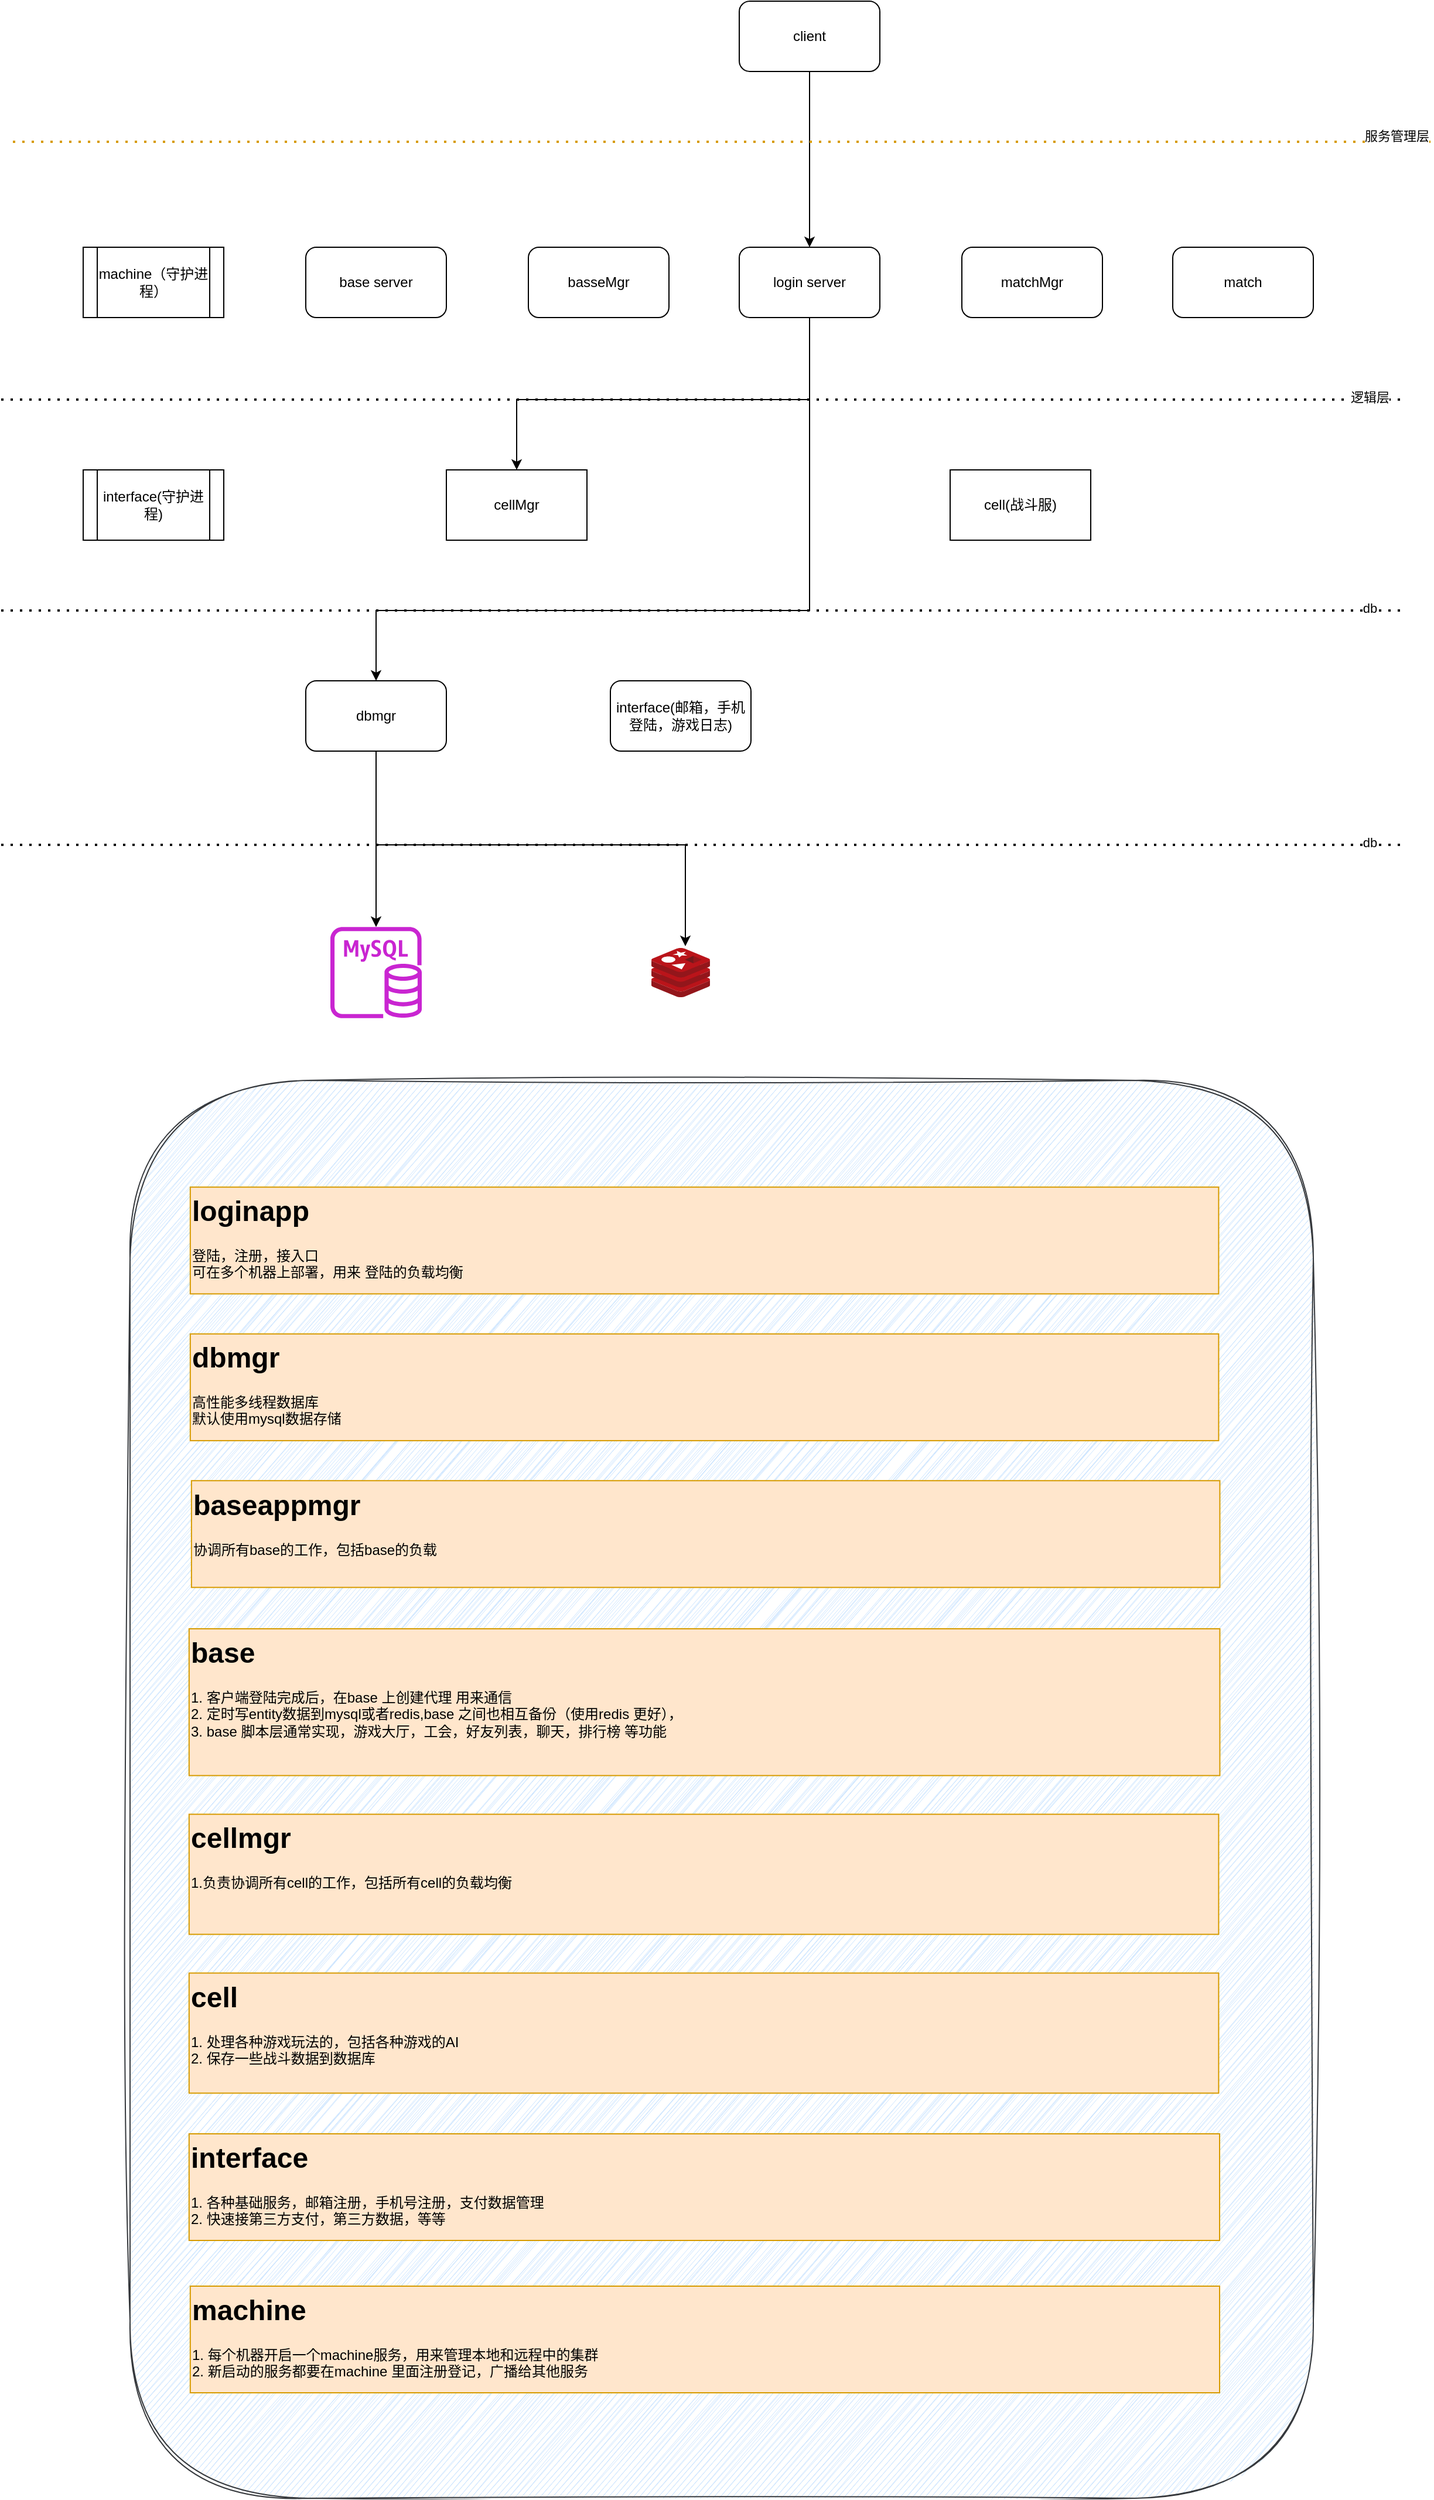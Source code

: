 <mxfile version="24.7.14">
  <diagram id="prtHgNgQTEPvFCAcTncT" name="Page-1">
    <mxGraphModel dx="1706" dy="909" grid="1" gridSize="10" guides="1" tooltips="1" connect="1" arrows="1" fold="1" page="0" pageScale="1" pageWidth="827" pageHeight="1169" math="0" shadow="0">
      <root>
        <mxCell id="0" />
        <mxCell id="1" parent="0" />
        <mxCell id="wKS1lZ6wsRXBucG2HE4H-21" style="edgeStyle=orthogonalEdgeStyle;rounded=0;orthogonalLoop=1;jettySize=auto;html=1;entryX=0.5;entryY=0;entryDx=0;entryDy=0;" edge="1" parent="1" source="wKS1lZ6wsRXBucG2HE4H-1" target="wKS1lZ6wsRXBucG2HE4H-7">
          <mxGeometry relative="1" as="geometry" />
        </mxCell>
        <mxCell id="wKS1lZ6wsRXBucG2HE4H-1" value="client" style="rounded=1;whiteSpace=wrap;html=1;" vertex="1" parent="1">
          <mxGeometry x="430" width="120" height="60" as="geometry" />
        </mxCell>
        <mxCell id="wKS1lZ6wsRXBucG2HE4H-2" value="base server" style="rounded=1;whiteSpace=wrap;html=1;" vertex="1" parent="1">
          <mxGeometry x="60" y="210" width="120" height="60" as="geometry" />
        </mxCell>
        <mxCell id="wKS1lZ6wsRXBucG2HE4H-4" value="basseMgr" style="whiteSpace=wrap;html=1;rounded=1;" vertex="1" parent="1">
          <mxGeometry x="250" y="210" width="120" height="60" as="geometry" />
        </mxCell>
        <mxCell id="wKS1lZ6wsRXBucG2HE4H-24" style="edgeStyle=orthogonalEdgeStyle;rounded=0;orthogonalLoop=1;jettySize=auto;html=1;" edge="1" parent="1" source="wKS1lZ6wsRXBucG2HE4H-7" target="wKS1lZ6wsRXBucG2HE4H-13">
          <mxGeometry relative="1" as="geometry">
            <Array as="points">
              <mxPoint x="490" y="340" />
              <mxPoint x="240" y="340" />
            </Array>
          </mxGeometry>
        </mxCell>
        <mxCell id="wKS1lZ6wsRXBucG2HE4H-35" style="edgeStyle=orthogonalEdgeStyle;rounded=0;orthogonalLoop=1;jettySize=auto;html=1;" edge="1" parent="1" source="wKS1lZ6wsRXBucG2HE4H-7" target="wKS1lZ6wsRXBucG2HE4H-29">
          <mxGeometry relative="1" as="geometry">
            <Array as="points">
              <mxPoint x="490" y="520" />
              <mxPoint x="120" y="520" />
            </Array>
          </mxGeometry>
        </mxCell>
        <mxCell id="wKS1lZ6wsRXBucG2HE4H-7" value="login server" style="whiteSpace=wrap;html=1;rounded=1;" vertex="1" parent="1">
          <mxGeometry x="430" y="210" width="120" height="60" as="geometry" />
        </mxCell>
        <mxCell id="wKS1lZ6wsRXBucG2HE4H-9" value="" style="endArrow=none;dashed=1;html=1;dashPattern=1 3;strokeWidth=2;rounded=0;fillColor=#ffe6cc;strokeColor=#d79b00;" edge="1" parent="1">
          <mxGeometry width="50" height="50" relative="1" as="geometry">
            <mxPoint x="-190" y="120" as="sourcePoint" />
            <mxPoint x="1020" y="120" as="targetPoint" />
          </mxGeometry>
        </mxCell>
        <mxCell id="wKS1lZ6wsRXBucG2HE4H-22" value="服务管理层&lt;div&gt;&lt;br&gt;&lt;/div&gt;" style="edgeLabel;html=1;align=center;verticalAlign=middle;resizable=0;points=[];" vertex="1" connectable="0" parent="wKS1lZ6wsRXBucG2HE4H-9">
          <mxGeometry x="0.952" y="-2" relative="1" as="geometry">
            <mxPoint as="offset" />
          </mxGeometry>
        </mxCell>
        <mxCell id="wKS1lZ6wsRXBucG2HE4H-11" value="" style="endArrow=none;dashed=1;html=1;dashPattern=1 3;strokeWidth=2;rounded=0;" edge="1" parent="1">
          <mxGeometry width="50" height="50" relative="1" as="geometry">
            <mxPoint x="-200" y="340" as="sourcePoint" />
            <mxPoint x="1000" y="340" as="targetPoint" />
          </mxGeometry>
        </mxCell>
        <mxCell id="wKS1lZ6wsRXBucG2HE4H-12" value="逻辑层" style="edgeLabel;html=1;align=center;verticalAlign=middle;resizable=0;points=[];" vertex="1" connectable="0" parent="wKS1lZ6wsRXBucG2HE4H-11">
          <mxGeometry x="0.946" y="2" relative="1" as="geometry">
            <mxPoint as="offset" />
          </mxGeometry>
        </mxCell>
        <mxCell id="wKS1lZ6wsRXBucG2HE4H-13" value="cellMgr" style="rounded=0;whiteSpace=wrap;html=1;" vertex="1" parent="1">
          <mxGeometry x="180" y="400" width="120" height="60" as="geometry" />
        </mxCell>
        <mxCell id="wKS1lZ6wsRXBucG2HE4H-14" value="cell(战斗服)" style="rounded=0;whiteSpace=wrap;html=1;" vertex="1" parent="1">
          <mxGeometry x="610" y="400" width="120" height="60" as="geometry" />
        </mxCell>
        <mxCell id="wKS1lZ6wsRXBucG2HE4H-15" value="matchMgr" style="whiteSpace=wrap;html=1;rounded=1;" vertex="1" parent="1">
          <mxGeometry x="620" y="210" width="120" height="60" as="geometry" />
        </mxCell>
        <mxCell id="wKS1lZ6wsRXBucG2HE4H-18" value="match" style="whiteSpace=wrap;html=1;rounded=1;" vertex="1" parent="1">
          <mxGeometry x="800" y="210" width="120" height="60" as="geometry" />
        </mxCell>
        <mxCell id="wKS1lZ6wsRXBucG2HE4H-23" value="machine（守护进程）" style="shape=process;whiteSpace=wrap;html=1;backgroundOutline=1;" vertex="1" parent="1">
          <mxGeometry x="-130" y="210" width="120" height="60" as="geometry" />
        </mxCell>
        <mxCell id="wKS1lZ6wsRXBucG2HE4H-26" value="" style="endArrow=none;dashed=1;html=1;dashPattern=1 3;strokeWidth=2;rounded=0;" edge="1" parent="1">
          <mxGeometry width="50" height="50" relative="1" as="geometry">
            <mxPoint x="-200" y="520" as="sourcePoint" />
            <mxPoint x="1000" y="520" as="targetPoint" />
          </mxGeometry>
        </mxCell>
        <mxCell id="wKS1lZ6wsRXBucG2HE4H-27" value="db" style="edgeLabel;html=1;align=center;verticalAlign=middle;resizable=0;points=[];" vertex="1" connectable="0" parent="wKS1lZ6wsRXBucG2HE4H-26">
          <mxGeometry x="0.946" y="2" relative="1" as="geometry">
            <mxPoint as="offset" />
          </mxGeometry>
        </mxCell>
        <mxCell id="wKS1lZ6wsRXBucG2HE4H-28" value="interface(守护进程)" style="shape=process;whiteSpace=wrap;html=1;backgroundOutline=1;" vertex="1" parent="1">
          <mxGeometry x="-130" y="400" width="120" height="60" as="geometry" />
        </mxCell>
        <mxCell id="wKS1lZ6wsRXBucG2HE4H-39" style="edgeStyle=orthogonalEdgeStyle;rounded=0;orthogonalLoop=1;jettySize=auto;html=1;" edge="1" parent="1" source="wKS1lZ6wsRXBucG2HE4H-29" target="wKS1lZ6wsRXBucG2HE4H-38">
          <mxGeometry relative="1" as="geometry" />
        </mxCell>
        <mxCell id="wKS1lZ6wsRXBucG2HE4H-29" value="dbmgr" style="rounded=1;whiteSpace=wrap;html=1;" vertex="1" parent="1">
          <mxGeometry x="60" y="580" width="120" height="60" as="geometry" />
        </mxCell>
        <mxCell id="wKS1lZ6wsRXBucG2HE4H-30" value="interface(邮箱，手机登陆，游戏日志)" style="rounded=1;whiteSpace=wrap;html=1;" vertex="1" parent="1">
          <mxGeometry x="320" y="580" width="120" height="60" as="geometry" />
        </mxCell>
        <mxCell id="wKS1lZ6wsRXBucG2HE4H-31" value="" style="endArrow=none;dashed=1;html=1;dashPattern=1 3;strokeWidth=2;rounded=0;" edge="1" parent="1">
          <mxGeometry width="50" height="50" relative="1" as="geometry">
            <mxPoint x="-200" y="720" as="sourcePoint" />
            <mxPoint x="1000" y="720" as="targetPoint" />
          </mxGeometry>
        </mxCell>
        <mxCell id="wKS1lZ6wsRXBucG2HE4H-32" value="db" style="edgeLabel;html=1;align=center;verticalAlign=middle;resizable=0;points=[];" vertex="1" connectable="0" parent="wKS1lZ6wsRXBucG2HE4H-31">
          <mxGeometry x="0.946" y="2" relative="1" as="geometry">
            <mxPoint as="offset" />
          </mxGeometry>
        </mxCell>
        <mxCell id="wKS1lZ6wsRXBucG2HE4H-37" value="" style="image;sketch=0;aspect=fixed;html=1;points=[];align=center;fontSize=12;image=img/lib/mscae/Cache_Redis_Product.svg;" vertex="1" parent="1">
          <mxGeometry x="355" y="808" width="50" height="42" as="geometry" />
        </mxCell>
        <mxCell id="wKS1lZ6wsRXBucG2HE4H-38" value="" style="sketch=0;outlineConnect=0;fontColor=#232F3E;gradientColor=none;fillColor=#C925D1;strokeColor=none;dashed=0;verticalLabelPosition=bottom;verticalAlign=top;align=center;html=1;fontSize=12;fontStyle=0;aspect=fixed;pointerEvents=1;shape=mxgraph.aws4.rds_mysql_instance;" vertex="1" parent="1">
          <mxGeometry x="81" y="790" width="78" height="78" as="geometry" />
        </mxCell>
        <mxCell id="wKS1lZ6wsRXBucG2HE4H-41" style="edgeStyle=orthogonalEdgeStyle;rounded=0;orthogonalLoop=1;jettySize=auto;html=1;entryX=0.58;entryY=-0.036;entryDx=0;entryDy=0;entryPerimeter=0;" edge="1" parent="1" source="wKS1lZ6wsRXBucG2HE4H-29" target="wKS1lZ6wsRXBucG2HE4H-37">
          <mxGeometry relative="1" as="geometry">
            <Array as="points">
              <mxPoint x="120" y="720" />
              <mxPoint x="384" y="720" />
            </Array>
          </mxGeometry>
        </mxCell>
        <mxCell id="wKS1lZ6wsRXBucG2HE4H-42" value="&lt;h1 style=&quot;margin-top: 0px;&quot;&gt;&lt;br&gt;&lt;/h1&gt;" style="text;html=1;whiteSpace=wrap;overflow=hidden;rounded=0;" vertex="1" parent="1">
          <mxGeometry x="30" y="970" width="180" height="120" as="geometry" />
        </mxCell>
        <mxCell id="wKS1lZ6wsRXBucG2HE4H-45" value="" style="group" vertex="1" connectable="0" parent="1">
          <mxGeometry x="-80" y="921" width="1000" height="1210" as="geometry" />
        </mxCell>
        <mxCell id="wKS1lZ6wsRXBucG2HE4H-43" value="" style="rounded=1;whiteSpace=wrap;html=1;fillColor=#cce5ff;strokeColor=#36393d;sketch=1;curveFitting=1;jiggle=2;" vertex="1" parent="wKS1lZ6wsRXBucG2HE4H-45">
          <mxGeometry x="-10" width="1010" height="1210" as="geometry" />
        </mxCell>
        <mxCell id="wKS1lZ6wsRXBucG2HE4H-44" value="&lt;h1 style=&quot;margin-top: 0px;&quot;&gt;loginapp&lt;/h1&gt;&lt;div&gt;登陆，注册，接入口&lt;/div&gt;&lt;div&gt;可在多个机器上部署，用来 登陆的负载均衡&lt;/div&gt;" style="text;html=1;whiteSpace=wrap;overflow=hidden;rounded=0;fillColor=#ffe6cc;strokeColor=#d79b00;" vertex="1" parent="wKS1lZ6wsRXBucG2HE4H-45">
          <mxGeometry x="41.414" y="91.097" width="877.778" height="91.097" as="geometry" />
        </mxCell>
        <mxCell id="wKS1lZ6wsRXBucG2HE4H-46" value="&lt;h1 style=&quot;margin-top: 0px;&quot;&gt;dbmgr&lt;/h1&gt;&lt;div&gt;高性能多线程数据库&lt;/div&gt;&lt;div&gt;默认使用mysql数据存储&lt;/div&gt;" style="text;html=1;whiteSpace=wrap;overflow=hidden;rounded=0;fillColor=#ffe6cc;strokeColor=#d79b00;" vertex="1" parent="wKS1lZ6wsRXBucG2HE4H-45">
          <mxGeometry x="41.414" y="216.355" width="877.778" height="91.097" as="geometry" />
        </mxCell>
        <mxCell id="wKS1lZ6wsRXBucG2HE4H-48" value="&lt;h1 style=&quot;margin-top: 0px;&quot;&gt;baseappmgr&lt;/h1&gt;&lt;div&gt;协调所有base的工作，包括base的负载&lt;/div&gt;" style="text;html=1;whiteSpace=wrap;overflow=hidden;rounded=0;fillColor=#ffe6cc;strokeColor=#d79b00;" vertex="1" parent="wKS1lZ6wsRXBucG2HE4H-45">
          <mxGeometry x="42.424" y="341.613" width="877.778" height="91.097" as="geometry" />
        </mxCell>
        <mxCell id="wKS1lZ6wsRXBucG2HE4H-49" value="&lt;h1 style=&quot;margin-top: 0px;&quot;&gt;base&lt;/h1&gt;&lt;div&gt;1. 客户端登陆完成后，在base 上创建代理 用来通信&lt;/div&gt;&lt;div&gt;2. 定时写entity数据到mysql或者redis,base 之间也相互备份（使用redis 更好），&lt;/div&gt;&lt;div&gt;3. base 脚本层通常实现，游戏大厅，工会，好友列表，聊天，排行榜 等功能&lt;/div&gt;" style="text;html=1;whiteSpace=wrap;overflow=hidden;rounded=0;fillColor=#ffe6cc;strokeColor=#d79b00;" vertex="1" parent="wKS1lZ6wsRXBucG2HE4H-45">
          <mxGeometry x="40.404" y="468.01" width="879.798" height="125.258" as="geometry" />
        </mxCell>
        <mxCell id="wKS1lZ6wsRXBucG2HE4H-50" value="&lt;h1 style=&quot;margin-top: 0px;&quot;&gt;cellmgr&lt;span style=&quot;color: rgba(0, 0, 0, 0); font-family: monospace; font-size: 0px; text-wrap: nowrap; background-color: initial; font-weight: normal;&quot;&gt;%3CmxGraphModel%3E%3Croot%3E%3CmxCell%20id%3D%220%22%2F%3E%3CmxCell%20id%3D%221%22%20parent%3D%220%22%2F%3E%3CmxCell%20id%3D%222%22%20value%3D%22%26lt%3Bh1%20style%3D%26quot%3Bmargin-top%3A%200px%3B%26quot%3B%26gt%3Bbase%26lt%3B%2Fh1%26gt%3B%26lt%3Bdiv%26gt%3B1.%20%E5%AE%A2%E6%88%B7%E7%AB%AF%E7%99%BB%E9%99%86%E5%AE%8C%E6%88%90%E5%90%8E%EF%BC%8C%E5%9C%A8base%20%E4%B8%8A%E5%88%9B%E5%BB%BA%E4%BB%A3%E7%90%86%20%E7%94%A8%E6%9D%A5%E9%80%9A%E4%BF%A1%26lt%3B%2Fdiv%26gt%3B%26lt%3Bdiv%26gt%3B2.%20%E5%AE%9A%E6%97%B6%E5%86%99entity%E6%95%B0%E6%8D%AE%E5%88%B0mysql%E6%88%96%E8%80%85redis%2Cbase%20%E4%B9%8B%E9%97%B4%E4%B9%9F%E7%9B%B8%E4%BA%92%E5%A4%87%E4%BB%BD%EF%BC%88%E4%BD%BF%E7%94%A8redis%20%E6%9B%B4%E5%A5%BD%EF%BC%89%EF%BC%8C%26lt%3B%2Fdiv%26gt%3B%26lt%3Bdiv%26gt%3B3.%20base%20%E8%84%9A%E6%9C%AC%E5%B1%82%E9%80%9A%E5%B8%B8%E5%AE%9E%E7%8E%B0%EF%BC%8C%E6%B8%B8%E6%88%8F%E5%A4%A7%E5%8E%85%EF%BC%8C%E5%B7%A5%E4%BC%9A%EF%BC%8C%E5%A5%BD%E5%8F%8B%E5%88%97%E8%A1%A8%EF%BC%8C%E8%81%8A%E5%A4%A9%EF%BC%8C%E6%8E%92%E8%A1%8C%E6%A6%9C%20%E7%AD%89%E5%8A%9F%E8%83%BD%26lt%3B%2Fdiv%26gt%3B%22%20style%3D%22text%3Bhtml%3D1%3BwhiteSpace%3Dwrap%3Boverflow%3Dhidden%3Brounded%3D0%3BfillColor%3D%23ffe6cc%3BstrokeColor%3D%23d79b00%3B%22%20vertex%3D%221%22%20parent%3D%221%22%3E%3CmxGeometry%20x%3D%22-30%22%20y%3D%221331%22%20width%3D%22871%22%20height%3D%22110%22%20as%3D%22geometry%22%2F%3E%3C%2FmxCell%3E%3C%2Froot%3E%3C%2FmxGraphModel%3E&lt;/span&gt;&lt;/h1&gt;&lt;div&gt;1.负责协调所有cell的工作，包括所有cell的负载均衡&lt;/div&gt;" style="text;html=1;whiteSpace=wrap;overflow=hidden;rounded=0;fillColor=#ffe6cc;strokeColor=#d79b00;" vertex="1" parent="wKS1lZ6wsRXBucG2HE4H-45">
          <mxGeometry x="40.404" y="626.29" width="878.788" height="102.484" as="geometry" />
        </mxCell>
        <mxCell id="wKS1lZ6wsRXBucG2HE4H-51" value="&lt;h1 style=&quot;margin-top: 0px;&quot;&gt;cell&lt;span style=&quot;color: rgba(0, 0, 0, 0); font-family: monospace; font-size: 0px; text-wrap: nowrap; background-color: initial; font-weight: normal;&quot;&gt;%3CmxGraphModel%3E%3Croot%3E%3CmxCell%20id%3D%220%22%2F%3E%3CmxCell%20id%3D%221%22%20parent%3D%220%22%2F%3E%3CmxCell%20id%3D%222%22%20value%3D%22%26lt%3Bh1%20style%3D%26quot%3Bmargin-top%3A%200px%3B%26quot%3B%26gt%3Bbase%26lt%3B%2Fh1%26gt%3B%26lt%3Bdiv%26gt%3B1.%20%E5%AE%A2%E6%88%B7%E7%AB%AF%E7%99%BB%E9%99%86%E5%AE%8C%E6%88%90%E5%90%8E%EF%BC%8C%E5%9C%A8base%20%E4%B8%8A%E5%88%9B%E5%BB%BA%E4%BB%A3%E7%90%86%20%E7%94%A8%E6%9D%A5%E9%80%9A%E4%BF%A1%26lt%3B%2Fdiv%26gt%3B%26lt%3Bdiv%26gt%3B2.%20%E5%AE%9A%E6%97%B6%E5%86%99entity%E6%95%B0%E6%8D%AE%E5%88%B0mysql%E6%88%96%E8%80%85redis%2Cbase%20%E4%B9%8B%E9%97%B4%E4%B9%9F%E7%9B%B8%E4%BA%92%E5%A4%87%E4%BB%BD%EF%BC%88%E4%BD%BF%E7%94%A8redis%20%E6%9B%B4%E5%A5%BD%EF%BC%89%EF%BC%8C%26lt%3B%2Fdiv%26gt%3B%26lt%3Bdiv%26gt%3B3.%20base%20%E8%84%9A%E6%9C%AC%E5%B1%82%E9%80%9A%E5%B8%B8%E5%AE%9E%E7%8E%B0%EF%BC%8C%E6%B8%B8%E6%88%8F%E5%A4%A7%E5%8E%85%EF%BC%8C%E5%B7%A5%E4%BC%9A%EF%BC%8C%E5%A5%BD%E5%8F%8B%E5%88%97%E8%A1%A8%EF%BC%8C%E8%81%8A%E5%A4%A9%EF%BC%8C%E6%8E%92%E8%A1%8C%E6%A6%9C%20%E7%AD%89%E5%8A%9F%E8%83%BD%26lt%3B%2Fdiv%26gt%3B%22%20style%3D%22text%3Bhtml%3D1%3BwhiteSpace%3Dwrap%3Boverflow%3Dhidden%3Brounded%3D0%3BfillColor%3D%23ffe6cc%3BstrokeColor%3D%23d79b00%3B%22%20vertex%3D%221%22%20parent%3D%221%22%3E%3CmxGeometry%20x%3D%22-30%22%20y%3D%221331%22%20width%3D%22871%22%20height%3D%22110%22%20as%3D%22geometry%22%2F%3E%3C%2FmxCell%3E%3C%2Froot%3E%3C%2FmxGraphModel%3E&lt;/span&gt;&lt;/h1&gt;&lt;h1 style=&quot;margin-top: 0px;&quot;&gt;&lt;div style=&quot;font-size: 12px; font-weight: 400;&quot;&gt;1. 处理各种游戏玩法的，包括各种游戏的AI&lt;/div&gt;&lt;div style=&quot;font-size: 12px; font-weight: 400;&quot;&gt;2. 保存一些战斗数据到数据库&lt;/div&gt;&lt;/h1&gt;" style="text;html=1;whiteSpace=wrap;overflow=hidden;rounded=0;fillColor=#ffe6cc;strokeColor=#d79b00;" vertex="1" parent="wKS1lZ6wsRXBucG2HE4H-45">
          <mxGeometry x="40.404" y="761.797" width="878.788" height="102.484" as="geometry" />
        </mxCell>
        <mxCell id="wKS1lZ6wsRXBucG2HE4H-54" value="&lt;h1 style=&quot;margin-top: 0px;&quot;&gt;interface&lt;/h1&gt;&lt;div&gt;1. 各种基础服务，邮箱注册，手机号注册，支付数据管理&lt;/div&gt;&lt;div&gt;2. 快速接第三方支付，第三方数据，等等&lt;/div&gt;" style="text;html=1;whiteSpace=wrap;overflow=hidden;rounded=0;fillColor=#ffe6cc;strokeColor=#d79b00;" vertex="1" parent="wKS1lZ6wsRXBucG2HE4H-45">
          <mxGeometry x="40.4" y="899" width="879.6" height="91" as="geometry" />
        </mxCell>
        <mxCell id="wKS1lZ6wsRXBucG2HE4H-53" value="&lt;h1 style=&quot;margin-top: 0px;&quot;&gt;machine&lt;/h1&gt;&lt;div&gt;1. 每个机器开启一个machine服务，用来管理本地和远程中的集群&lt;/div&gt;&lt;div&gt;2. 新启动的服务都要在machine 里面注册登记，广播给其他服务&lt;/div&gt;" style="text;html=1;whiteSpace=wrap;overflow=hidden;rounded=0;fillColor=#ffe6cc;strokeColor=#d79b00;" vertex="1" parent="wKS1lZ6wsRXBucG2HE4H-45">
          <mxGeometry x="41.41" y="1029" width="878.59" height="91" as="geometry" />
        </mxCell>
      </root>
    </mxGraphModel>
  </diagram>
</mxfile>
